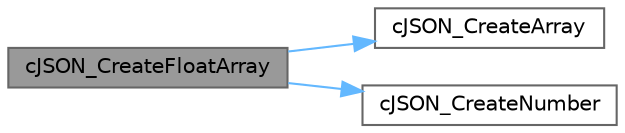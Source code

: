 digraph "cJSON_CreateFloatArray"
{
 // LATEX_PDF_SIZE
  bgcolor="transparent";
  edge [fontname=Helvetica,fontsize=10,labelfontname=Helvetica,labelfontsize=10];
  node [fontname=Helvetica,fontsize=10,shape=box,height=0.2,width=0.4];
  rankdir="LR";
  Node1 [label="cJSON_CreateFloatArray",height=0.2,width=0.4,color="gray40", fillcolor="grey60", style="filled", fontcolor="black",tooltip=" "];
  Node1 -> Node2 [color="steelblue1",style="solid"];
  Node2 [label="cJSON_CreateArray",height=0.2,width=0.4,color="grey40", fillcolor="white", style="filled",URL="$c_j_s_o_n_8c.html#aa11e27ba466f8a2a051f49cd7209c6b7",tooltip=" "];
  Node1 -> Node3 [color="steelblue1",style="solid"];
  Node3 [label="cJSON_CreateNumber",height=0.2,width=0.4,color="grey40", fillcolor="white", style="filled",URL="$c_j_s_o_n_8c.html#a12f0714841b8a047bc9c1293af4334cb",tooltip=" "];
}
